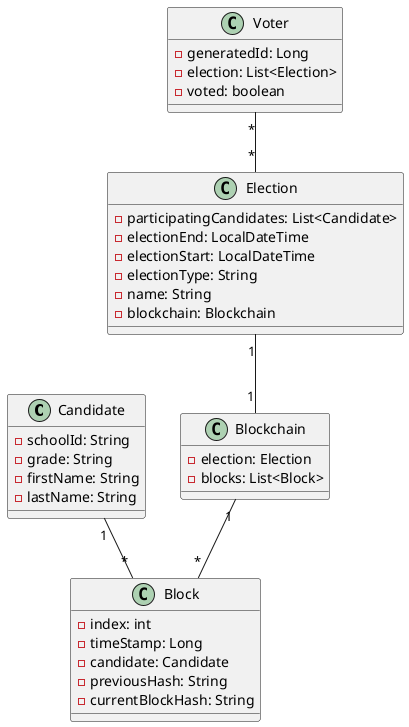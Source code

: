 @startuml

top to bottom direction

class Candidate {
  - schoolId: String
  - grade: String
  - firstName: String
  - lastName: String
}

class Block {
    - index: int
    - timeStamp: Long
    - candidate: Candidate
    - previousHash: String
    - currentBlockHash: String
}

class Blockchain {
    - election: Election
    - blocks: List<Block>
}

class Election {
  - participatingCandidates: List<Candidate>
  - electionEnd: LocalDateTime
  - electionStart: LocalDateTime
  - electionType: String
  - name: String
  - blockchain: Blockchain
}

class Voter {
  - generatedId: Long
  - election: List<Election>
  - voted: boolean
}

Election "1"--"1" Blockchain
Blockchain "1"--"*" Block
Candidate "1"--"*" Block
Voter "*"--"*" Election
@enduml

